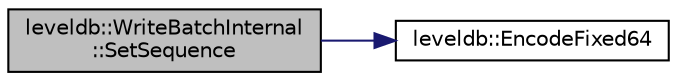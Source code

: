 digraph "leveldb::WriteBatchInternal::SetSequence"
{
  edge [fontname="Helvetica",fontsize="10",labelfontname="Helvetica",labelfontsize="10"];
  node [fontname="Helvetica",fontsize="10",shape=record];
  rankdir="LR";
  Node1 [label="leveldb::WriteBatchInternal\l::SetSequence",height=0.2,width=0.4,color="black", fillcolor="grey75", style="filled" fontcolor="black"];
  Node1 -> Node2 [color="midnightblue",fontsize="10",style="solid",fontname="Helvetica"];
  Node2 [label="leveldb::EncodeFixed64",height=0.2,width=0.4,color="black", fillcolor="white", style="filled",URL="$namespaceleveldb.html#a725a2c0ebf763116b4ca3fb78564ff70"];
}
